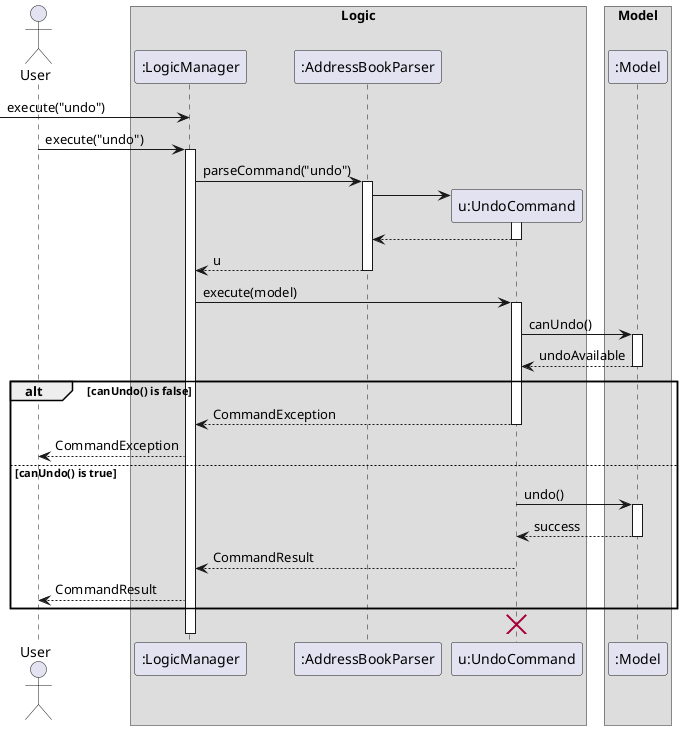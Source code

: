 @startuml
skinparam ArrowFontStyle plain

actor User

box Logic
participant ":LogicManager" as LogicManager
participant ":AddressBookParser" as AddressBookParser
participant "u:UndoCommand" as UndoCommand
end box

box Model
participant ":Model" as Model
end box

[-> LogicManager : execute("undo")
User -> LogicManager : execute("undo")
activate LogicManager

LogicManager -> AddressBookParser : parseCommand("undo")
activate AddressBookParser

create UndoCommand
AddressBookParser -> UndoCommand
activate UndoCommand
UndoCommand --> AddressBookParser
deactivate UndoCommand

AddressBookParser --> LogicManager : u
deactivate AddressBookParser

LogicManager -> UndoCommand : execute(model)
activate UndoCommand

UndoCommand -> Model : canUndo()
activate Model
Model --> UndoCommand : undoAvailable
deactivate Model

alt canUndo() is false
  UndoCommand --> LogicManager : CommandException
  deactivate UndoCommand
  LogicManager --> User : CommandException
else canUndo() is true
  UndoCommand -> Model : undo()
  activate Model
  Model --> UndoCommand : success
  deactivate Model
  UndoCommand --> LogicManager : CommandResult
  deactivate UndoCommand
  LogicManager --> User : CommandResult
end

destroy UndoCommand
deactivate LogicManager
@enduml
